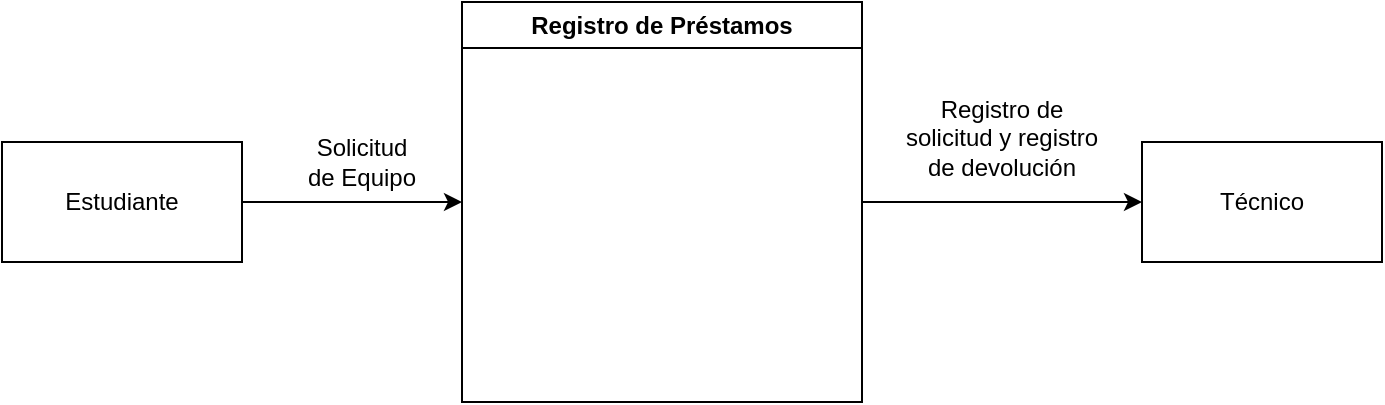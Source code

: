 <mxfile version="26.3.0">
  <diagram name="Página-1" id="BdBBVRyl0jZNgx_eDENr">
    <mxGraphModel dx="998" dy="542" grid="1" gridSize="10" guides="1" tooltips="1" connect="1" arrows="1" fold="1" page="1" pageScale="1" pageWidth="827" pageHeight="1169" math="0" shadow="0">
      <root>
        <mxCell id="0" />
        <mxCell id="1" parent="0" />
        <mxCell id="yKijX8AcHDFfJOxy1OQt-7" style="edgeStyle=orthogonalEdgeStyle;rounded=0;orthogonalLoop=1;jettySize=auto;html=1;entryX=0;entryY=0.5;entryDx=0;entryDy=0;" edge="1" parent="1" source="yKijX8AcHDFfJOxy1OQt-2" target="yKijX8AcHDFfJOxy1OQt-1">
          <mxGeometry relative="1" as="geometry" />
        </mxCell>
        <mxCell id="yKijX8AcHDFfJOxy1OQt-12" value="Solicitud de Equipo" style="text;html=1;align=center;verticalAlign=middle;whiteSpace=wrap;rounded=0;" vertex="1" parent="1">
          <mxGeometry x="230" y="245" width="60" height="30" as="geometry" />
        </mxCell>
        <mxCell id="yKijX8AcHDFfJOxy1OQt-9" value="" style="edgeStyle=orthogonalEdgeStyle;rounded=0;orthogonalLoop=1;jettySize=auto;html=1;" edge="1" parent="1" source="yKijX8AcHDFfJOxy1OQt-1" target="yKijX8AcHDFfJOxy1OQt-3">
          <mxGeometry relative="1" as="geometry" />
        </mxCell>
        <mxCell id="yKijX8AcHDFfJOxy1OQt-1" value="Registro de Préstamos" style="swimlane;whiteSpace=wrap;html=1;" vertex="1" parent="1">
          <mxGeometry x="310" y="180" width="200" height="200" as="geometry" />
        </mxCell>
        <mxCell id="yKijX8AcHDFfJOxy1OQt-2" value="Estudiante" style="rounded=0;whiteSpace=wrap;html=1;" vertex="1" parent="1">
          <mxGeometry x="80" y="250" width="120" height="60" as="geometry" />
        </mxCell>
        <mxCell id="yKijX8AcHDFfJOxy1OQt-3" value="Técnico" style="rounded=0;whiteSpace=wrap;html=1;" vertex="1" parent="1">
          <mxGeometry x="650" y="250" width="120" height="60" as="geometry" />
        </mxCell>
        <mxCell id="yKijX8AcHDFfJOxy1OQt-16" value="Registro de solicitud y registro de devolución" style="text;html=1;align=center;verticalAlign=middle;whiteSpace=wrap;rounded=0;" vertex="1" parent="1">
          <mxGeometry x="530" y="230" width="100" height="35" as="geometry" />
        </mxCell>
      </root>
    </mxGraphModel>
  </diagram>
</mxfile>
